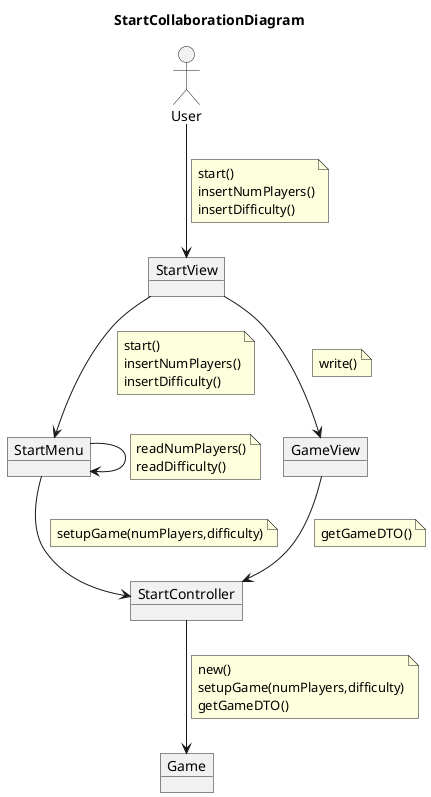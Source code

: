 
@startuml StartCollaborationDiagram
title StartCollaborationDiagram
' left to right direction

allow_mixing

actor User

object  StartController
object Game
object StartView
object StartMenu
object GameView


User --> StartView
note on link
    start()
    insertNumPlayers()
    insertDifficulty()
end note
StartView --> StartMenu
note on link
    start()
    insertNumPlayers()
    insertDifficulty()
end note
StartMenu --> StartMenu
note on link
    readNumPlayers()
    readDifficulty()
end note


StartMenu --> StartController
note on link
    setupGame(numPlayers,difficulty)
end note
StartController --> Game
note on link
    new()
    setupGame(numPlayers,difficulty)
    getGameDTO()
end note
StartView --> GameView
note on link
    write()
end note
GameView --> StartController
note on link
    getGameDTO()
end note

@enduml
